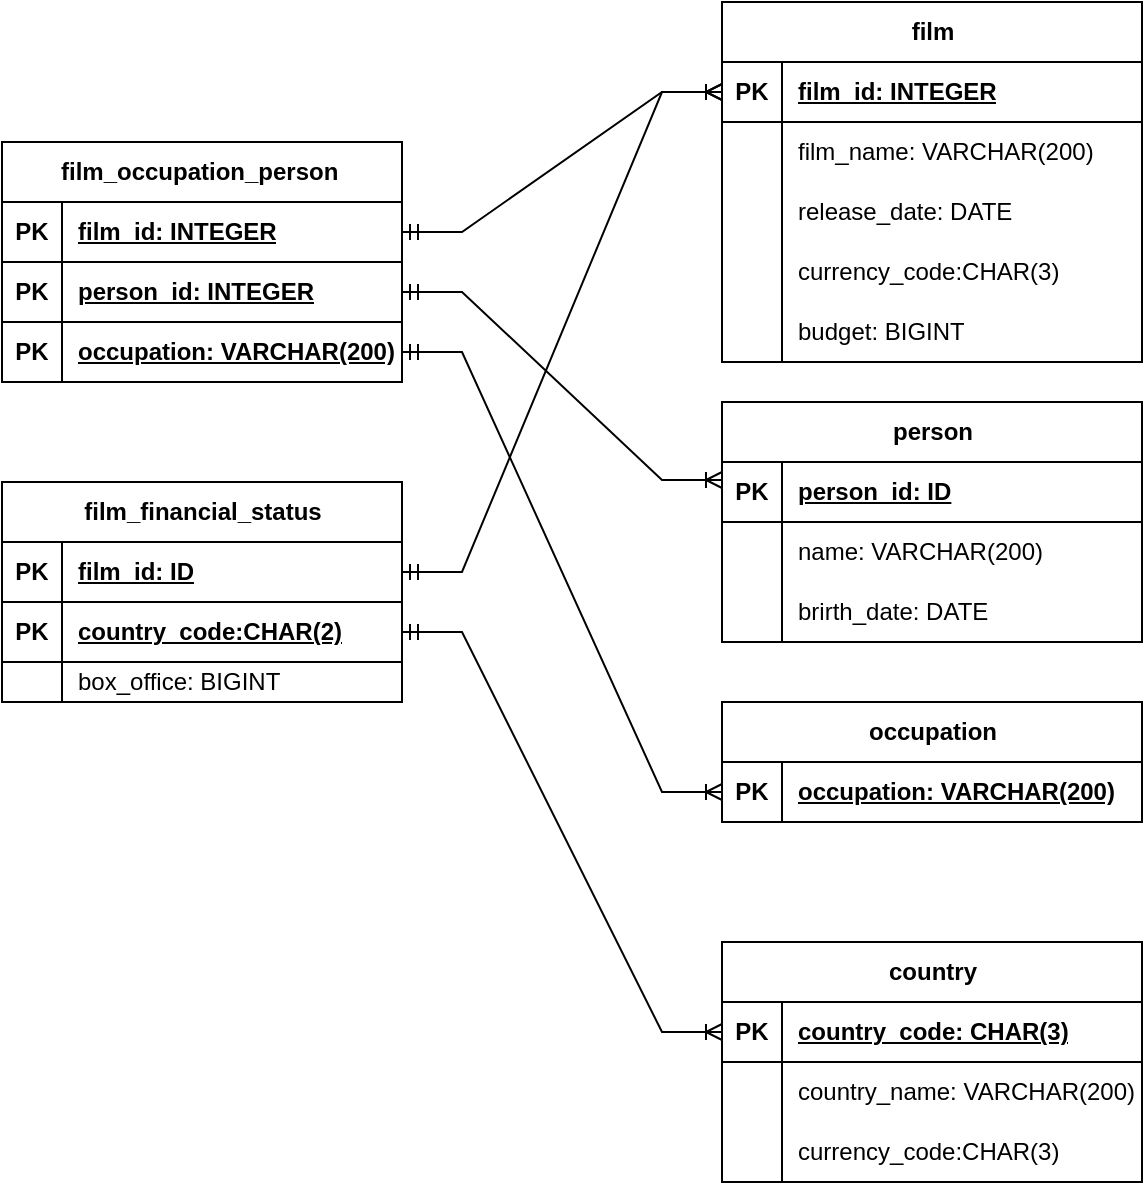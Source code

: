 <mxfile version="23.1.5" type="github">
  <diagram name="Страница — 1" id="179Ord5Kua6PGKI1SsJq">
    <mxGraphModel dx="1120" dy="1603" grid="1" gridSize="10" guides="1" tooltips="1" connect="1" arrows="1" fold="1" page="1" pageScale="1" pageWidth="827" pageHeight="1169" math="0" shadow="0">
      <root>
        <mxCell id="0" />
        <mxCell id="1" parent="0" />
        <mxCell id="02pVkR6ywYTnwBEguXF5-1" value="film" style="shape=table;startSize=30;container=1;collapsible=1;childLayout=tableLayout;fixedRows=1;rowLines=0;fontStyle=1;align=center;resizeLast=1;html=1;" parent="1" vertex="1">
          <mxGeometry x="710" y="-190" width="210" height="180" as="geometry" />
        </mxCell>
        <mxCell id="02pVkR6ywYTnwBEguXF5-2" value="" style="shape=tableRow;horizontal=0;startSize=0;swimlaneHead=0;swimlaneBody=0;fillColor=none;collapsible=0;dropTarget=0;points=[[0,0.5],[1,0.5]];portConstraint=eastwest;top=0;left=0;right=0;bottom=1;" parent="02pVkR6ywYTnwBEguXF5-1" vertex="1">
          <mxGeometry y="30" width="210" height="30" as="geometry" />
        </mxCell>
        <mxCell id="02pVkR6ywYTnwBEguXF5-3" value="PK" style="shape=partialRectangle;connectable=0;fillColor=none;top=0;left=0;bottom=0;right=0;fontStyle=1;overflow=hidden;whiteSpace=wrap;html=1;" parent="02pVkR6ywYTnwBEguXF5-2" vertex="1">
          <mxGeometry width="30" height="30" as="geometry">
            <mxRectangle width="30" height="30" as="alternateBounds" />
          </mxGeometry>
        </mxCell>
        <mxCell id="02pVkR6ywYTnwBEguXF5-4" value="film_id:&amp;nbsp;INTEGER" style="shape=partialRectangle;connectable=0;fillColor=none;top=0;left=0;bottom=0;right=0;align=left;spacingLeft=6;fontStyle=5;overflow=hidden;whiteSpace=wrap;html=1;" parent="02pVkR6ywYTnwBEguXF5-2" vertex="1">
          <mxGeometry x="30" width="180" height="30" as="geometry">
            <mxRectangle width="180" height="30" as="alternateBounds" />
          </mxGeometry>
        </mxCell>
        <mxCell id="02pVkR6ywYTnwBEguXF5-131" value="" style="shape=tableRow;horizontal=0;startSize=0;swimlaneHead=0;swimlaneBody=0;fillColor=none;collapsible=0;dropTarget=0;points=[[0,0.5],[1,0.5]];portConstraint=eastwest;top=0;left=0;right=0;bottom=0;" parent="02pVkR6ywYTnwBEguXF5-1" vertex="1">
          <mxGeometry y="60" width="210" height="30" as="geometry" />
        </mxCell>
        <mxCell id="02pVkR6ywYTnwBEguXF5-132" value="" style="shape=partialRectangle;connectable=0;fillColor=none;top=0;left=0;bottom=0;right=0;editable=1;overflow=hidden;whiteSpace=wrap;html=1;" parent="02pVkR6ywYTnwBEguXF5-131" vertex="1">
          <mxGeometry width="30" height="30" as="geometry">
            <mxRectangle width="30" height="30" as="alternateBounds" />
          </mxGeometry>
        </mxCell>
        <mxCell id="02pVkR6ywYTnwBEguXF5-133" value="film_name:&amp;nbsp;VARCHAR(200)" style="shape=partialRectangle;connectable=0;fillColor=none;top=0;left=0;bottom=0;right=0;align=left;spacingLeft=6;overflow=hidden;whiteSpace=wrap;html=1;" parent="02pVkR6ywYTnwBEguXF5-131" vertex="1">
          <mxGeometry x="30" width="180" height="30" as="geometry">
            <mxRectangle width="180" height="30" as="alternateBounds" />
          </mxGeometry>
        </mxCell>
        <mxCell id="02pVkR6ywYTnwBEguXF5-8" value="" style="shape=tableRow;horizontal=0;startSize=0;swimlaneHead=0;swimlaneBody=0;fillColor=none;collapsible=0;dropTarget=0;points=[[0,0.5],[1,0.5]];portConstraint=eastwest;top=0;left=0;right=0;bottom=0;" parent="02pVkR6ywYTnwBEguXF5-1" vertex="1">
          <mxGeometry y="90" width="210" height="30" as="geometry" />
        </mxCell>
        <mxCell id="02pVkR6ywYTnwBEguXF5-9" value="" style="shape=partialRectangle;connectable=0;fillColor=none;top=0;left=0;bottom=0;right=0;editable=1;overflow=hidden;whiteSpace=wrap;html=1;" parent="02pVkR6ywYTnwBEguXF5-8" vertex="1">
          <mxGeometry width="30" height="30" as="geometry">
            <mxRectangle width="30" height="30" as="alternateBounds" />
          </mxGeometry>
        </mxCell>
        <mxCell id="02pVkR6ywYTnwBEguXF5-10" value="release_date: DATE" style="shape=partialRectangle;connectable=0;fillColor=none;top=0;left=0;bottom=0;right=0;align=left;spacingLeft=6;overflow=hidden;whiteSpace=wrap;html=1;" parent="02pVkR6ywYTnwBEguXF5-8" vertex="1">
          <mxGeometry x="30" width="180" height="30" as="geometry">
            <mxRectangle width="180" height="30" as="alternateBounds" />
          </mxGeometry>
        </mxCell>
        <mxCell id="ei0u49yJYVOFk6qHyIal-7" value="" style="shape=tableRow;horizontal=0;startSize=0;swimlaneHead=0;swimlaneBody=0;fillColor=none;collapsible=0;dropTarget=0;points=[[0,0.5],[1,0.5]];portConstraint=eastwest;top=0;left=0;right=0;bottom=0;" vertex="1" parent="02pVkR6ywYTnwBEguXF5-1">
          <mxGeometry y="120" width="210" height="30" as="geometry" />
        </mxCell>
        <mxCell id="ei0u49yJYVOFk6qHyIal-8" value="" style="shape=partialRectangle;connectable=0;fillColor=none;top=0;left=0;bottom=0;right=0;editable=1;overflow=hidden;whiteSpace=wrap;html=1;" vertex="1" parent="ei0u49yJYVOFk6qHyIal-7">
          <mxGeometry width="30" height="30" as="geometry">
            <mxRectangle width="30" height="30" as="alternateBounds" />
          </mxGeometry>
        </mxCell>
        <mxCell id="ei0u49yJYVOFk6qHyIal-9" value="currency_code:CHAR(3)" style="shape=partialRectangle;connectable=0;fillColor=none;top=0;left=0;bottom=0;right=0;align=left;spacingLeft=6;overflow=hidden;whiteSpace=wrap;html=1;" vertex="1" parent="ei0u49yJYVOFk6qHyIal-7">
          <mxGeometry x="30" width="180" height="30" as="geometry">
            <mxRectangle width="180" height="30" as="alternateBounds" />
          </mxGeometry>
        </mxCell>
        <mxCell id="ei0u49yJYVOFk6qHyIal-1" value="" style="shape=tableRow;horizontal=0;startSize=0;swimlaneHead=0;swimlaneBody=0;fillColor=none;collapsible=0;dropTarget=0;points=[[0,0.5],[1,0.5]];portConstraint=eastwest;top=0;left=0;right=0;bottom=0;" vertex="1" parent="02pVkR6ywYTnwBEguXF5-1">
          <mxGeometry y="150" width="210" height="30" as="geometry" />
        </mxCell>
        <mxCell id="ei0u49yJYVOFk6qHyIal-2" value="" style="shape=partialRectangle;connectable=0;fillColor=none;top=0;left=0;bottom=0;right=0;editable=1;overflow=hidden;whiteSpace=wrap;html=1;" vertex="1" parent="ei0u49yJYVOFk6qHyIal-1">
          <mxGeometry width="30" height="30" as="geometry">
            <mxRectangle width="30" height="30" as="alternateBounds" />
          </mxGeometry>
        </mxCell>
        <mxCell id="ei0u49yJYVOFk6qHyIal-3" value="budget: BIGINT" style="shape=partialRectangle;connectable=0;fillColor=none;top=0;left=0;bottom=0;right=0;align=left;spacingLeft=6;overflow=hidden;whiteSpace=wrap;html=1;" vertex="1" parent="ei0u49yJYVOFk6qHyIal-1">
          <mxGeometry x="30" width="180" height="30" as="geometry">
            <mxRectangle width="180" height="30" as="alternateBounds" />
          </mxGeometry>
        </mxCell>
        <mxCell id="02pVkR6ywYTnwBEguXF5-23" value="person" style="shape=table;startSize=30;container=1;collapsible=1;childLayout=tableLayout;fixedRows=1;rowLines=0;fontStyle=1;align=center;resizeLast=1;html=1;" parent="1" vertex="1">
          <mxGeometry x="710" y="10" width="210" height="120" as="geometry" />
        </mxCell>
        <mxCell id="02pVkR6ywYTnwBEguXF5-24" value="" style="shape=tableRow;horizontal=0;startSize=0;swimlaneHead=0;swimlaneBody=0;fillColor=none;collapsible=0;dropTarget=0;points=[[0,0.5],[1,0.5]];portConstraint=eastwest;top=0;left=0;right=0;bottom=1;" parent="02pVkR6ywYTnwBEguXF5-23" vertex="1">
          <mxGeometry y="30" width="210" height="30" as="geometry" />
        </mxCell>
        <mxCell id="02pVkR6ywYTnwBEguXF5-25" value="PK" style="shape=partialRectangle;connectable=0;fillColor=none;top=0;left=0;bottom=0;right=0;fontStyle=1;overflow=hidden;whiteSpace=wrap;html=1;" parent="02pVkR6ywYTnwBEguXF5-24" vertex="1">
          <mxGeometry width="30" height="30" as="geometry">
            <mxRectangle width="30" height="30" as="alternateBounds" />
          </mxGeometry>
        </mxCell>
        <mxCell id="02pVkR6ywYTnwBEguXF5-26" value="person_id: ID" style="shape=partialRectangle;connectable=0;fillColor=none;top=0;left=0;bottom=0;right=0;align=left;spacingLeft=6;fontStyle=5;overflow=hidden;whiteSpace=wrap;html=1;" parent="02pVkR6ywYTnwBEguXF5-24" vertex="1">
          <mxGeometry x="30" width="180" height="30" as="geometry">
            <mxRectangle width="180" height="30" as="alternateBounds" />
          </mxGeometry>
        </mxCell>
        <mxCell id="02pVkR6ywYTnwBEguXF5-27" value="" style="shape=tableRow;horizontal=0;startSize=0;swimlaneHead=0;swimlaneBody=0;fillColor=none;collapsible=0;dropTarget=0;points=[[0,0.5],[1,0.5]];portConstraint=eastwest;top=0;left=0;right=0;bottom=0;" parent="02pVkR6ywYTnwBEguXF5-23" vertex="1">
          <mxGeometry y="60" width="210" height="30" as="geometry" />
        </mxCell>
        <mxCell id="02pVkR6ywYTnwBEguXF5-28" value="" style="shape=partialRectangle;connectable=0;fillColor=none;top=0;left=0;bottom=0;right=0;editable=1;overflow=hidden;whiteSpace=wrap;html=1;" parent="02pVkR6ywYTnwBEguXF5-27" vertex="1">
          <mxGeometry width="30" height="30" as="geometry">
            <mxRectangle width="30" height="30" as="alternateBounds" />
          </mxGeometry>
        </mxCell>
        <mxCell id="02pVkR6ywYTnwBEguXF5-29" value="name:&amp;nbsp;VARCHAR(200)" style="shape=partialRectangle;connectable=0;fillColor=none;top=0;left=0;bottom=0;right=0;align=left;spacingLeft=6;overflow=hidden;whiteSpace=wrap;html=1;" parent="02pVkR6ywYTnwBEguXF5-27" vertex="1">
          <mxGeometry x="30" width="180" height="30" as="geometry">
            <mxRectangle width="180" height="30" as="alternateBounds" />
          </mxGeometry>
        </mxCell>
        <mxCell id="02pVkR6ywYTnwBEguXF5-30" value="" style="shape=tableRow;horizontal=0;startSize=0;swimlaneHead=0;swimlaneBody=0;fillColor=none;collapsible=0;dropTarget=0;points=[[0,0.5],[1,0.5]];portConstraint=eastwest;top=0;left=0;right=0;bottom=0;" parent="02pVkR6ywYTnwBEguXF5-23" vertex="1">
          <mxGeometry y="90" width="210" height="30" as="geometry" />
        </mxCell>
        <mxCell id="02pVkR6ywYTnwBEguXF5-31" value="" style="shape=partialRectangle;connectable=0;fillColor=none;top=0;left=0;bottom=0;right=0;editable=1;overflow=hidden;whiteSpace=wrap;html=1;" parent="02pVkR6ywYTnwBEguXF5-30" vertex="1">
          <mxGeometry width="30" height="30" as="geometry">
            <mxRectangle width="30" height="30" as="alternateBounds" />
          </mxGeometry>
        </mxCell>
        <mxCell id="02pVkR6ywYTnwBEguXF5-32" value="brirth_date: DATE" style="shape=partialRectangle;connectable=0;fillColor=none;top=0;left=0;bottom=0;right=0;align=left;spacingLeft=6;overflow=hidden;whiteSpace=wrap;html=1;" parent="02pVkR6ywYTnwBEguXF5-30" vertex="1">
          <mxGeometry x="30" width="180" height="30" as="geometry">
            <mxRectangle width="180" height="30" as="alternateBounds" />
          </mxGeometry>
        </mxCell>
        <mxCell id="02pVkR6ywYTnwBEguXF5-45" value="film_financial_status" style="shape=table;startSize=30;container=1;collapsible=1;childLayout=tableLayout;fixedRows=1;rowLines=0;fontStyle=1;align=center;resizeLast=1;html=1;" parent="1" vertex="1">
          <mxGeometry x="350" y="50" width="200" height="110" as="geometry" />
        </mxCell>
        <mxCell id="02pVkR6ywYTnwBEguXF5-46" value="" style="shape=tableRow;horizontal=0;startSize=0;swimlaneHead=0;swimlaneBody=0;fillColor=none;collapsible=0;dropTarget=0;points=[[0,0.5],[1,0.5]];portConstraint=eastwest;top=0;left=0;right=0;bottom=1;" parent="02pVkR6ywYTnwBEguXF5-45" vertex="1">
          <mxGeometry y="30" width="200" height="30" as="geometry" />
        </mxCell>
        <mxCell id="02pVkR6ywYTnwBEguXF5-47" value="PK" style="shape=partialRectangle;connectable=0;fillColor=none;top=0;left=0;bottom=0;right=0;fontStyle=1;overflow=hidden;whiteSpace=wrap;html=1;" parent="02pVkR6ywYTnwBEguXF5-46" vertex="1">
          <mxGeometry width="30" height="30" as="geometry">
            <mxRectangle width="30" height="30" as="alternateBounds" />
          </mxGeometry>
        </mxCell>
        <mxCell id="02pVkR6ywYTnwBEguXF5-48" value="film_id: ID" style="shape=partialRectangle;connectable=0;fillColor=none;top=0;left=0;bottom=0;right=0;align=left;spacingLeft=6;fontStyle=5;overflow=hidden;whiteSpace=wrap;html=1;" parent="02pVkR6ywYTnwBEguXF5-46" vertex="1">
          <mxGeometry x="30" width="170" height="30" as="geometry">
            <mxRectangle width="170" height="30" as="alternateBounds" />
          </mxGeometry>
        </mxCell>
        <mxCell id="02pVkR6ywYTnwBEguXF5-58" value="" style="shape=tableRow;horizontal=0;startSize=0;swimlaneHead=0;swimlaneBody=0;fillColor=none;collapsible=0;dropTarget=0;points=[[0,0.5],[1,0.5]];portConstraint=eastwest;top=0;left=0;right=0;bottom=1;" parent="02pVkR6ywYTnwBEguXF5-45" vertex="1">
          <mxGeometry y="60" width="200" height="30" as="geometry" />
        </mxCell>
        <mxCell id="02pVkR6ywYTnwBEguXF5-59" value="PK" style="shape=partialRectangle;connectable=0;fillColor=none;top=0;left=0;bottom=0;right=0;fontStyle=1;overflow=hidden;whiteSpace=wrap;html=1;" parent="02pVkR6ywYTnwBEguXF5-58" vertex="1">
          <mxGeometry width="30" height="30" as="geometry">
            <mxRectangle width="30" height="30" as="alternateBounds" />
          </mxGeometry>
        </mxCell>
        <mxCell id="02pVkR6ywYTnwBEguXF5-60" value="country_code:CHAR(2)" style="shape=partialRectangle;connectable=0;fillColor=none;top=0;left=0;bottom=0;right=0;align=left;spacingLeft=6;fontStyle=5;overflow=hidden;whiteSpace=wrap;html=1;" parent="02pVkR6ywYTnwBEguXF5-58" vertex="1">
          <mxGeometry x="30" width="170" height="30" as="geometry">
            <mxRectangle width="170" height="30" as="alternateBounds" />
          </mxGeometry>
        </mxCell>
        <mxCell id="02pVkR6ywYTnwBEguXF5-61" value="" style="shape=tableRow;horizontal=0;startSize=0;swimlaneHead=0;swimlaneBody=0;fillColor=none;collapsible=0;dropTarget=0;points=[[0,0.5],[1,0.5]];portConstraint=eastwest;top=0;left=0;right=0;bottom=0;" parent="02pVkR6ywYTnwBEguXF5-45" vertex="1">
          <mxGeometry y="90" width="200" height="20" as="geometry" />
        </mxCell>
        <mxCell id="02pVkR6ywYTnwBEguXF5-62" value="" style="shape=partialRectangle;connectable=0;fillColor=none;top=0;left=0;bottom=0;right=0;editable=1;overflow=hidden;whiteSpace=wrap;html=1;" parent="02pVkR6ywYTnwBEguXF5-61" vertex="1">
          <mxGeometry width="30" height="20" as="geometry">
            <mxRectangle width="30" height="20" as="alternateBounds" />
          </mxGeometry>
        </mxCell>
        <mxCell id="02pVkR6ywYTnwBEguXF5-63" value="box_office: BIGINT" style="shape=partialRectangle;connectable=0;fillColor=none;top=0;left=0;bottom=0;right=0;align=left;spacingLeft=6;overflow=hidden;whiteSpace=wrap;html=1;" parent="02pVkR6ywYTnwBEguXF5-61" vertex="1">
          <mxGeometry x="30" width="170" height="20" as="geometry">
            <mxRectangle width="170" height="20" as="alternateBounds" />
          </mxGeometry>
        </mxCell>
        <mxCell id="02pVkR6ywYTnwBEguXF5-83" value="film_occupation_person&amp;nbsp;" style="shape=table;startSize=30;container=1;collapsible=1;childLayout=tableLayout;fixedRows=1;rowLines=0;fontStyle=1;align=center;resizeLast=1;html=1;" parent="1" vertex="1">
          <mxGeometry x="350" y="-120" width="200.0" height="120" as="geometry" />
        </mxCell>
        <mxCell id="02pVkR6ywYTnwBEguXF5-84" value="" style="shape=tableRow;horizontal=0;startSize=0;swimlaneHead=0;swimlaneBody=0;fillColor=none;collapsible=0;dropTarget=0;points=[[0,0.5],[1,0.5]];portConstraint=eastwest;top=0;left=0;right=0;bottom=1;" parent="02pVkR6ywYTnwBEguXF5-83" vertex="1">
          <mxGeometry y="30" width="200.0" height="30" as="geometry" />
        </mxCell>
        <mxCell id="02pVkR6ywYTnwBEguXF5-85" value="PK" style="shape=partialRectangle;connectable=0;fillColor=none;top=0;left=0;bottom=0;right=0;fontStyle=1;overflow=hidden;whiteSpace=wrap;html=1;" parent="02pVkR6ywYTnwBEguXF5-84" vertex="1">
          <mxGeometry width="30" height="30" as="geometry">
            <mxRectangle width="30" height="30" as="alternateBounds" />
          </mxGeometry>
        </mxCell>
        <mxCell id="02pVkR6ywYTnwBEguXF5-86" value="film_id:&amp;nbsp;INTEGER" style="shape=partialRectangle;connectable=0;fillColor=none;top=0;left=0;bottom=0;right=0;align=left;spacingLeft=6;fontStyle=5;overflow=hidden;whiteSpace=wrap;html=1;" parent="02pVkR6ywYTnwBEguXF5-84" vertex="1">
          <mxGeometry x="30" width="170.0" height="30" as="geometry">
            <mxRectangle width="170.0" height="30" as="alternateBounds" />
          </mxGeometry>
        </mxCell>
        <mxCell id="02pVkR6ywYTnwBEguXF5-96" value="" style="shape=tableRow;horizontal=0;startSize=0;swimlaneHead=0;swimlaneBody=0;fillColor=none;collapsible=0;dropTarget=0;points=[[0,0.5],[1,0.5]];portConstraint=eastwest;top=0;left=0;right=0;bottom=1;" parent="02pVkR6ywYTnwBEguXF5-83" vertex="1">
          <mxGeometry y="60" width="200.0" height="30" as="geometry" />
        </mxCell>
        <mxCell id="02pVkR6ywYTnwBEguXF5-97" value="PK" style="shape=partialRectangle;connectable=0;fillColor=none;top=0;left=0;bottom=0;right=0;fontStyle=1;overflow=hidden;whiteSpace=wrap;html=1;" parent="02pVkR6ywYTnwBEguXF5-96" vertex="1">
          <mxGeometry width="30" height="30" as="geometry">
            <mxRectangle width="30" height="30" as="alternateBounds" />
          </mxGeometry>
        </mxCell>
        <mxCell id="02pVkR6ywYTnwBEguXF5-98" value="person_id:&amp;nbsp;INTEGER" style="shape=partialRectangle;connectable=0;fillColor=none;top=0;left=0;bottom=0;right=0;align=left;spacingLeft=6;fontStyle=5;overflow=hidden;whiteSpace=wrap;html=1;" parent="02pVkR6ywYTnwBEguXF5-96" vertex="1">
          <mxGeometry x="30" width="170.0" height="30" as="geometry">
            <mxRectangle width="170.0" height="30" as="alternateBounds" />
          </mxGeometry>
        </mxCell>
        <mxCell id="02pVkR6ywYTnwBEguXF5-99" value="" style="shape=tableRow;horizontal=0;startSize=0;swimlaneHead=0;swimlaneBody=0;fillColor=none;collapsible=0;dropTarget=0;points=[[0,0.5],[1,0.5]];portConstraint=eastwest;top=0;left=0;right=0;bottom=1;" parent="02pVkR6ywYTnwBEguXF5-83" vertex="1">
          <mxGeometry y="90" width="200.0" height="30" as="geometry" />
        </mxCell>
        <mxCell id="02pVkR6ywYTnwBEguXF5-100" value="PK" style="shape=partialRectangle;connectable=0;fillColor=none;top=0;left=0;bottom=0;right=0;fontStyle=1;overflow=hidden;whiteSpace=wrap;html=1;" parent="02pVkR6ywYTnwBEguXF5-99" vertex="1">
          <mxGeometry width="30" height="30" as="geometry">
            <mxRectangle width="30" height="30" as="alternateBounds" />
          </mxGeometry>
        </mxCell>
        <mxCell id="02pVkR6ywYTnwBEguXF5-101" value="occupation: VARCHAR(200)" style="shape=partialRectangle;connectable=0;fillColor=none;top=0;left=0;bottom=0;right=0;align=left;spacingLeft=6;fontStyle=5;overflow=hidden;whiteSpace=wrap;html=1;" parent="02pVkR6ywYTnwBEguXF5-99" vertex="1">
          <mxGeometry x="30" width="170.0" height="30" as="geometry">
            <mxRectangle width="170.0" height="30" as="alternateBounds" />
          </mxGeometry>
        </mxCell>
        <mxCell id="02pVkR6ywYTnwBEguXF5-102" value="occupation" style="shape=table;startSize=30;container=1;collapsible=1;childLayout=tableLayout;fixedRows=1;rowLines=0;fontStyle=1;align=center;resizeLast=1;html=1;" parent="1" vertex="1">
          <mxGeometry x="710" y="160" width="210" height="60" as="geometry" />
        </mxCell>
        <mxCell id="02pVkR6ywYTnwBEguXF5-103" value="" style="shape=tableRow;horizontal=0;startSize=0;swimlaneHead=0;swimlaneBody=0;fillColor=none;collapsible=0;dropTarget=0;points=[[0,0.5],[1,0.5]];portConstraint=eastwest;top=0;left=0;right=0;bottom=1;" parent="02pVkR6ywYTnwBEguXF5-102" vertex="1">
          <mxGeometry y="30" width="210" height="30" as="geometry" />
        </mxCell>
        <mxCell id="02pVkR6ywYTnwBEguXF5-104" value="PK" style="shape=partialRectangle;connectable=0;fillColor=none;top=0;left=0;bottom=0;right=0;fontStyle=1;overflow=hidden;whiteSpace=wrap;html=1;" parent="02pVkR6ywYTnwBEguXF5-103" vertex="1">
          <mxGeometry width="30" height="30" as="geometry">
            <mxRectangle width="30" height="30" as="alternateBounds" />
          </mxGeometry>
        </mxCell>
        <mxCell id="02pVkR6ywYTnwBEguXF5-105" value="occupation: VARCHAR(200)" style="shape=partialRectangle;connectable=0;fillColor=none;top=0;left=0;bottom=0;right=0;align=left;spacingLeft=6;fontStyle=5;overflow=hidden;whiteSpace=wrap;html=1;" parent="02pVkR6ywYTnwBEguXF5-103" vertex="1">
          <mxGeometry x="30" width="180" height="30" as="geometry">
            <mxRectangle width="180" height="30" as="alternateBounds" />
          </mxGeometry>
        </mxCell>
        <mxCell id="02pVkR6ywYTnwBEguXF5-117" value="" style="edgeStyle=entityRelationEdgeStyle;fontSize=12;html=1;endArrow=ERoneToMany;startArrow=ERmandOne;rounded=0;entryX=0;entryY=0.5;entryDx=0;entryDy=0;exitX=1;exitY=0.5;exitDx=0;exitDy=0;" parent="1" source="02pVkR6ywYTnwBEguXF5-99" target="02pVkR6ywYTnwBEguXF5-103" edge="1">
          <mxGeometry width="100" height="100" relative="1" as="geometry">
            <mxPoint x="750" y="180" as="sourcePoint" />
            <mxPoint x="850" y="80" as="targetPoint" />
          </mxGeometry>
        </mxCell>
        <mxCell id="02pVkR6ywYTnwBEguXF5-118" value="" style="edgeStyle=entityRelationEdgeStyle;fontSize=12;html=1;endArrow=ERoneToMany;startArrow=ERmandOne;rounded=0;exitX=1;exitY=0.5;exitDx=0;exitDy=0;entryX=0;entryY=0.3;entryDx=0;entryDy=0;entryPerimeter=0;" parent="1" source="02pVkR6ywYTnwBEguXF5-96" target="02pVkR6ywYTnwBEguXF5-24" edge="1">
          <mxGeometry width="100" height="100" relative="1" as="geometry">
            <mxPoint x="850" y="40" as="sourcePoint" />
            <mxPoint x="680" y="195" as="targetPoint" />
            <Array as="points">
              <mxPoint x="580" y="95" />
              <mxPoint x="660" y="100" />
              <mxPoint x="620" y="90" />
              <mxPoint x="650" y="100" />
            </Array>
          </mxGeometry>
        </mxCell>
        <mxCell id="02pVkR6ywYTnwBEguXF5-121" value="" style="edgeStyle=entityRelationEdgeStyle;fontSize=12;html=1;endArrow=ERoneToMany;startArrow=ERmandOne;rounded=0;exitX=1;exitY=0.5;exitDx=0;exitDy=0;entryX=0;entryY=0.5;entryDx=0;entryDy=0;" parent="1" source="02pVkR6ywYTnwBEguXF5-84" target="02pVkR6ywYTnwBEguXF5-2" edge="1">
          <mxGeometry width="100" height="100" relative="1" as="geometry">
            <mxPoint x="550" y="283" as="sourcePoint" />
            <mxPoint x="680" y="-80" as="targetPoint" />
            <Array as="points">
              <mxPoint x="570" y="343" />
              <mxPoint x="650" y="348" />
              <mxPoint x="610" y="338" />
              <mxPoint x="640" y="348" />
            </Array>
          </mxGeometry>
        </mxCell>
        <mxCell id="02pVkR6ywYTnwBEguXF5-134" value="country" style="shape=table;startSize=30;container=1;collapsible=1;childLayout=tableLayout;fixedRows=1;rowLines=0;fontStyle=1;align=center;resizeLast=1;html=1;" parent="1" vertex="1">
          <mxGeometry x="710" y="280" width="210" height="120" as="geometry" />
        </mxCell>
        <mxCell id="02pVkR6ywYTnwBEguXF5-135" value="" style="shape=tableRow;horizontal=0;startSize=0;swimlaneHead=0;swimlaneBody=0;fillColor=none;collapsible=0;dropTarget=0;points=[[0,0.5],[1,0.5]];portConstraint=eastwest;top=0;left=0;right=0;bottom=1;" parent="02pVkR6ywYTnwBEguXF5-134" vertex="1">
          <mxGeometry y="30" width="210" height="30" as="geometry" />
        </mxCell>
        <mxCell id="02pVkR6ywYTnwBEguXF5-136" value="PK" style="shape=partialRectangle;connectable=0;fillColor=none;top=0;left=0;bottom=0;right=0;fontStyle=1;overflow=hidden;whiteSpace=wrap;html=1;" parent="02pVkR6ywYTnwBEguXF5-135" vertex="1">
          <mxGeometry width="30" height="30" as="geometry">
            <mxRectangle width="30" height="30" as="alternateBounds" />
          </mxGeometry>
        </mxCell>
        <mxCell id="02pVkR6ywYTnwBEguXF5-137" value="country_code: CHAR(3)" style="shape=partialRectangle;connectable=0;fillColor=none;top=0;left=0;bottom=0;right=0;align=left;spacingLeft=6;fontStyle=5;overflow=hidden;whiteSpace=wrap;html=1;" parent="02pVkR6ywYTnwBEguXF5-135" vertex="1">
          <mxGeometry x="30" width="180" height="30" as="geometry">
            <mxRectangle width="180" height="30" as="alternateBounds" />
          </mxGeometry>
        </mxCell>
        <mxCell id="02pVkR6ywYTnwBEguXF5-138" value="" style="shape=tableRow;horizontal=0;startSize=0;swimlaneHead=0;swimlaneBody=0;fillColor=none;collapsible=0;dropTarget=0;points=[[0,0.5],[1,0.5]];portConstraint=eastwest;top=0;left=0;right=0;bottom=0;" parent="02pVkR6ywYTnwBEguXF5-134" vertex="1">
          <mxGeometry y="60" width="210" height="30" as="geometry" />
        </mxCell>
        <mxCell id="02pVkR6ywYTnwBEguXF5-139" value="" style="shape=partialRectangle;connectable=0;fillColor=none;top=0;left=0;bottom=0;right=0;editable=1;overflow=hidden;whiteSpace=wrap;html=1;" parent="02pVkR6ywYTnwBEguXF5-138" vertex="1">
          <mxGeometry width="30" height="30" as="geometry">
            <mxRectangle width="30" height="30" as="alternateBounds" />
          </mxGeometry>
        </mxCell>
        <mxCell id="02pVkR6ywYTnwBEguXF5-140" value="country_name: VARCHAR(200)" style="shape=partialRectangle;connectable=0;fillColor=none;top=0;left=0;bottom=0;right=0;align=left;spacingLeft=6;overflow=hidden;whiteSpace=wrap;html=1;" parent="02pVkR6ywYTnwBEguXF5-138" vertex="1">
          <mxGeometry x="30" width="180" height="30" as="geometry">
            <mxRectangle width="180" height="30" as="alternateBounds" />
          </mxGeometry>
        </mxCell>
        <mxCell id="ei0u49yJYVOFk6qHyIal-4" value="" style="shape=tableRow;horizontal=0;startSize=0;swimlaneHead=0;swimlaneBody=0;fillColor=none;collapsible=0;dropTarget=0;points=[[0,0.5],[1,0.5]];portConstraint=eastwest;top=0;left=0;right=0;bottom=0;" vertex="1" parent="02pVkR6ywYTnwBEguXF5-134">
          <mxGeometry y="90" width="210" height="30" as="geometry" />
        </mxCell>
        <mxCell id="ei0u49yJYVOFk6qHyIal-5" value="" style="shape=partialRectangle;connectable=0;fillColor=none;top=0;left=0;bottom=0;right=0;editable=1;overflow=hidden;whiteSpace=wrap;html=1;" vertex="1" parent="ei0u49yJYVOFk6qHyIal-4">
          <mxGeometry width="30" height="30" as="geometry">
            <mxRectangle width="30" height="30" as="alternateBounds" />
          </mxGeometry>
        </mxCell>
        <mxCell id="ei0u49yJYVOFk6qHyIal-6" value="currency_code:CHAR(3)" style="shape=partialRectangle;connectable=0;fillColor=none;top=0;left=0;bottom=0;right=0;align=left;spacingLeft=6;overflow=hidden;whiteSpace=wrap;html=1;" vertex="1" parent="ei0u49yJYVOFk6qHyIal-4">
          <mxGeometry x="30" width="180" height="30" as="geometry">
            <mxRectangle width="180" height="30" as="alternateBounds" />
          </mxGeometry>
        </mxCell>
        <mxCell id="02pVkR6ywYTnwBEguXF5-147" value="" style="edgeStyle=entityRelationEdgeStyle;fontSize=12;html=1;endArrow=ERoneToMany;startArrow=ERmandOne;rounded=0;exitX=1;exitY=0.5;exitDx=0;exitDy=0;entryX=0;entryY=0.5;entryDx=0;entryDy=0;" parent="1" source="02pVkR6ywYTnwBEguXF5-58" target="02pVkR6ywYTnwBEguXF5-135" edge="1">
          <mxGeometry width="100" height="100" relative="1" as="geometry">
            <mxPoint x="910" y="-145" as="sourcePoint" />
            <mxPoint x="1000" y="-200" as="targetPoint" />
            <Array as="points">
              <mxPoint x="860" y="318" />
              <mxPoint x="940" y="323" />
              <mxPoint x="900" y="313" />
              <mxPoint x="930" y="323" />
            </Array>
          </mxGeometry>
        </mxCell>
        <mxCell id="02pVkR6ywYTnwBEguXF5-164" value="" style="edgeStyle=entityRelationEdgeStyle;fontSize=12;html=1;endArrow=ERoneToMany;startArrow=ERmandOne;rounded=0;exitX=1;exitY=0.5;exitDx=0;exitDy=0;entryX=0;entryY=0.5;entryDx=0;entryDy=0;" parent="1" source="02pVkR6ywYTnwBEguXF5-46" target="02pVkR6ywYTnwBEguXF5-2" edge="1">
          <mxGeometry width="100" height="100" relative="1" as="geometry">
            <mxPoint x="530" y="100" as="sourcePoint" />
            <mxPoint x="710" y="-170" as="targetPoint" />
            <Array as="points">
              <mxPoint x="860" y="293" />
              <mxPoint x="940" y="298" />
              <mxPoint x="900" y="288" />
              <mxPoint x="930" y="298" />
            </Array>
          </mxGeometry>
        </mxCell>
      </root>
    </mxGraphModel>
  </diagram>
</mxfile>

